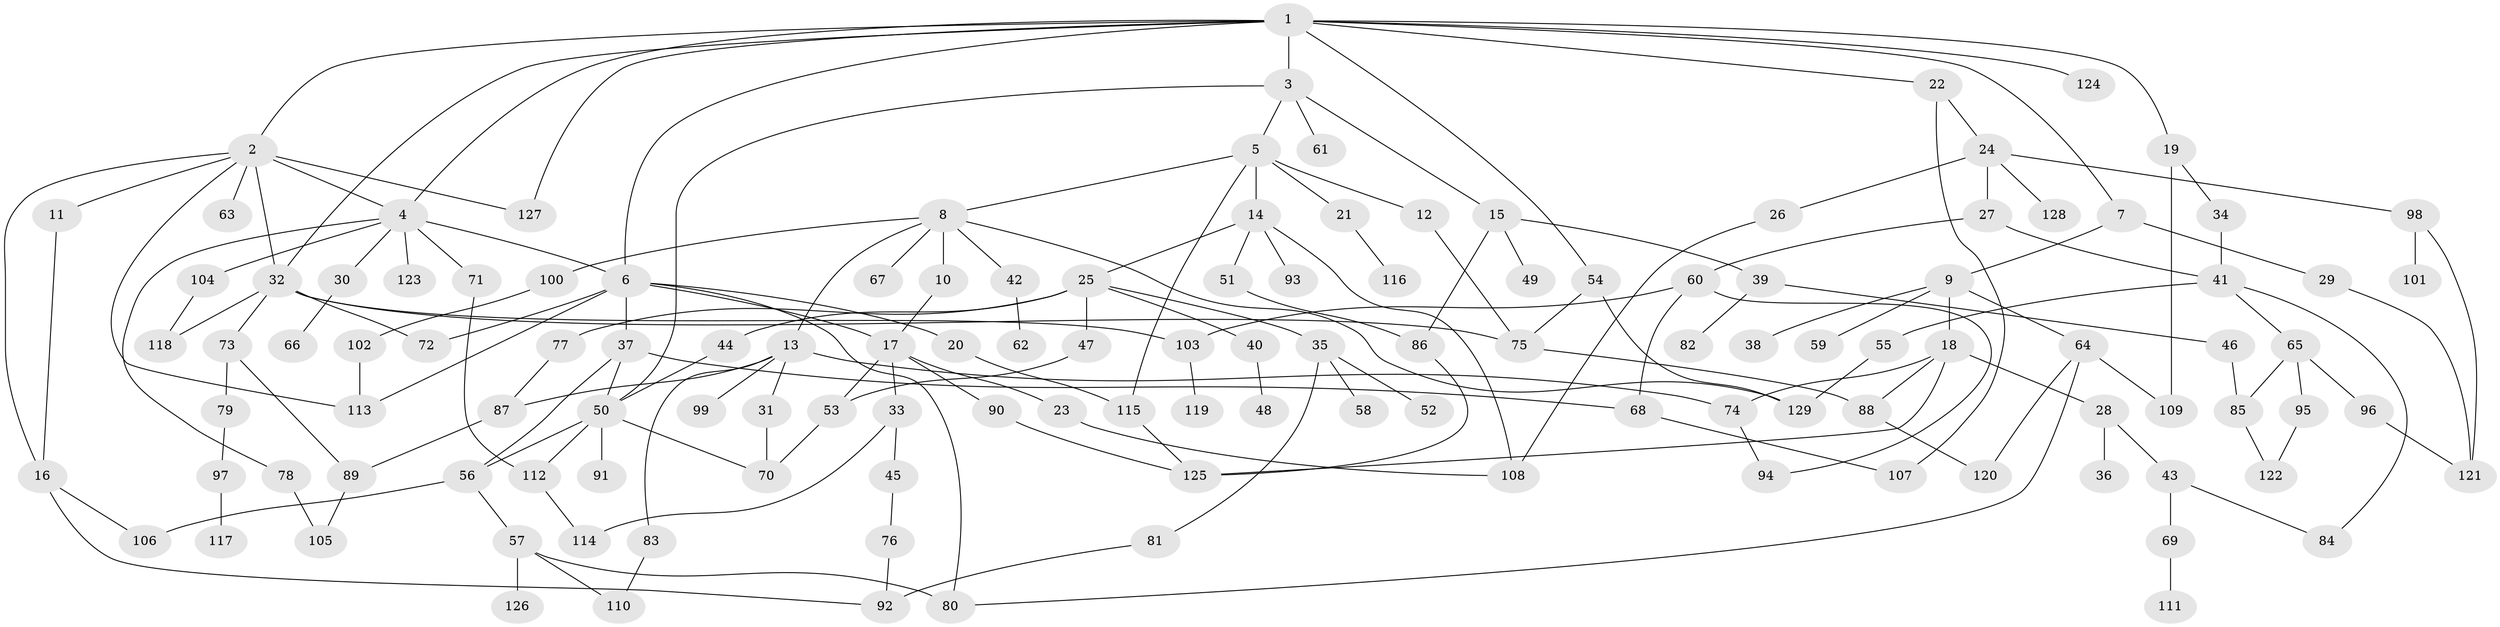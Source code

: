 // coarse degree distribution, {11: 0.011111111111111112, 2: 0.35555555555555557, 3: 0.2222222222222222, 6: 0.05555555555555555, 5: 0.022222222222222223, 1: 0.23333333333333334, 4: 0.05555555555555555, 10: 0.022222222222222223, 12: 0.022222222222222223}
// Generated by graph-tools (version 1.1) at 2025/44/03/04/25 21:44:39]
// undirected, 129 vertices, 180 edges
graph export_dot {
graph [start="1"]
  node [color=gray90,style=filled];
  1;
  2;
  3;
  4;
  5;
  6;
  7;
  8;
  9;
  10;
  11;
  12;
  13;
  14;
  15;
  16;
  17;
  18;
  19;
  20;
  21;
  22;
  23;
  24;
  25;
  26;
  27;
  28;
  29;
  30;
  31;
  32;
  33;
  34;
  35;
  36;
  37;
  38;
  39;
  40;
  41;
  42;
  43;
  44;
  45;
  46;
  47;
  48;
  49;
  50;
  51;
  52;
  53;
  54;
  55;
  56;
  57;
  58;
  59;
  60;
  61;
  62;
  63;
  64;
  65;
  66;
  67;
  68;
  69;
  70;
  71;
  72;
  73;
  74;
  75;
  76;
  77;
  78;
  79;
  80;
  81;
  82;
  83;
  84;
  85;
  86;
  87;
  88;
  89;
  90;
  91;
  92;
  93;
  94;
  95;
  96;
  97;
  98;
  99;
  100;
  101;
  102;
  103;
  104;
  105;
  106;
  107;
  108;
  109;
  110;
  111;
  112;
  113;
  114;
  115;
  116;
  117;
  118;
  119;
  120;
  121;
  122;
  123;
  124;
  125;
  126;
  127;
  128;
  129;
  1 -- 2;
  1 -- 3;
  1 -- 4;
  1 -- 6;
  1 -- 7;
  1 -- 19;
  1 -- 22;
  1 -- 54;
  1 -- 124;
  1 -- 32;
  1 -- 127;
  2 -- 11;
  2 -- 16;
  2 -- 32;
  2 -- 63;
  2 -- 113;
  2 -- 127;
  2 -- 4;
  3 -- 5;
  3 -- 15;
  3 -- 61;
  3 -- 50;
  4 -- 30;
  4 -- 71;
  4 -- 78;
  4 -- 104;
  4 -- 123;
  4 -- 6;
  5 -- 8;
  5 -- 12;
  5 -- 14;
  5 -- 21;
  5 -- 115;
  6 -- 20;
  6 -- 37;
  6 -- 72;
  6 -- 80;
  6 -- 113;
  6 -- 17;
  7 -- 9;
  7 -- 29;
  8 -- 10;
  8 -- 13;
  8 -- 42;
  8 -- 67;
  8 -- 100;
  8 -- 129;
  9 -- 18;
  9 -- 38;
  9 -- 59;
  9 -- 64;
  10 -- 17;
  11 -- 16;
  12 -- 75;
  13 -- 31;
  13 -- 74;
  13 -- 83;
  13 -- 99;
  13 -- 87;
  14 -- 25;
  14 -- 51;
  14 -- 93;
  14 -- 108;
  15 -- 39;
  15 -- 49;
  15 -- 86;
  16 -- 92;
  16 -- 106;
  17 -- 23;
  17 -- 33;
  17 -- 53;
  17 -- 90;
  18 -- 28;
  18 -- 74;
  18 -- 125;
  18 -- 88;
  19 -- 34;
  19 -- 109;
  20 -- 115;
  21 -- 116;
  22 -- 24;
  22 -- 107;
  23 -- 108;
  24 -- 26;
  24 -- 27;
  24 -- 98;
  24 -- 128;
  25 -- 35;
  25 -- 40;
  25 -- 44;
  25 -- 47;
  25 -- 77;
  26 -- 108;
  27 -- 41;
  27 -- 60;
  28 -- 36;
  28 -- 43;
  29 -- 121;
  30 -- 66;
  31 -- 70;
  32 -- 73;
  32 -- 103;
  32 -- 118;
  32 -- 72;
  32 -- 75;
  33 -- 45;
  33 -- 114;
  34 -- 41;
  35 -- 52;
  35 -- 58;
  35 -- 81;
  37 -- 50;
  37 -- 68;
  37 -- 56;
  39 -- 46;
  39 -- 82;
  40 -- 48;
  41 -- 55;
  41 -- 65;
  41 -- 84;
  42 -- 62;
  43 -- 69;
  43 -- 84;
  44 -- 50;
  45 -- 76;
  46 -- 85;
  47 -- 53;
  50 -- 56;
  50 -- 91;
  50 -- 112;
  50 -- 70;
  51 -- 86;
  53 -- 70;
  54 -- 129;
  54 -- 75;
  55 -- 129;
  56 -- 57;
  56 -- 106;
  57 -- 126;
  57 -- 110;
  57 -- 80;
  60 -- 68;
  60 -- 94;
  60 -- 103;
  64 -- 109;
  64 -- 120;
  64 -- 80;
  65 -- 95;
  65 -- 96;
  65 -- 85;
  68 -- 107;
  69 -- 111;
  71 -- 112;
  73 -- 79;
  73 -- 89;
  74 -- 94;
  75 -- 88;
  76 -- 92;
  77 -- 87;
  78 -- 105;
  79 -- 97;
  81 -- 92;
  83 -- 110;
  85 -- 122;
  86 -- 125;
  87 -- 89;
  88 -- 120;
  89 -- 105;
  90 -- 125;
  95 -- 122;
  96 -- 121;
  97 -- 117;
  98 -- 101;
  98 -- 121;
  100 -- 102;
  102 -- 113;
  103 -- 119;
  104 -- 118;
  112 -- 114;
  115 -- 125;
}
